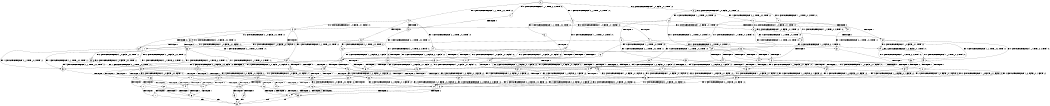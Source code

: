 digraph BCG {
size = "7, 10.5";
center = TRUE;
node [shape = circle];
0 [peripheries = 2];
0 -> 1 [label = "EX !0 !ATOMIC_EXCH_BRANCH (1, +1, TRUE, +0, 2, TRUE) !:0:"];
0 -> 2 [label = "EX !1 !ATOMIC_EXCH_BRANCH (2, +1, TRUE, +0, 2, TRUE) !:0:"];
0 -> 3 [label = "EX !2 !ATOMIC_EXCH_BRANCH (1, +0, FALSE, +0, 1, TRUE) !:0:"];
0 -> 4 [label = "EX !0 !ATOMIC_EXCH_BRANCH (1, +1, TRUE, +0, 2, TRUE) !:0:"];
1 -> 5 [label = "TERMINATE !0"];
2 -> 6 [label = "EX !0 !ATOMIC_EXCH_BRANCH (1, +1, TRUE, +0, 2, TRUE) !:0:"];
2 -> 7 [label = "TERMINATE !1"];
2 -> 8 [label = "EX !2 !ATOMIC_EXCH_BRANCH (1, +0, FALSE, +0, 1, TRUE) !:0:"];
2 -> 9 [label = "EX !0 !ATOMIC_EXCH_BRANCH (1, +1, TRUE, +0, 2, TRUE) !:0:"];
3 -> 10 [label = "EX !0 !ATOMIC_EXCH_BRANCH (1, +1, TRUE, +0, 2, TRUE) !:0:"];
3 -> 11 [label = "EX !1 !ATOMIC_EXCH_BRANCH (2, +1, TRUE, +0, 2, TRUE) !:0:"];
3 -> 12 [label = "EX !0 !ATOMIC_EXCH_BRANCH (1, +1, TRUE, +0, 2, TRUE) !:0:"];
3 -> 3 [label = "EX !2 !ATOMIC_EXCH_BRANCH (1, +0, FALSE, +0, 1, TRUE) !:0:"];
4 -> 5 [label = "TERMINATE !0"];
4 -> 13 [label = "TERMINATE !0"];
4 -> 14 [label = "EX !1 !ATOMIC_EXCH_BRANCH (2, +1, TRUE, +0, 2, TRUE) !:0:"];
4 -> 15 [label = "EX !2 !ATOMIC_EXCH_BRANCH (1, +0, FALSE, +0, 1, FALSE) !:0:"];
5 -> 16 [label = "EX !1 !ATOMIC_EXCH_BRANCH (2, +1, TRUE, +0, 2, TRUE) !:1:"];
6 -> 17 [label = "TERMINATE !0"];
7 -> 18 [label = "EX !0 !ATOMIC_EXCH_BRANCH (1, +1, TRUE, +0, 2, TRUE) !:0:"];
7 -> 19 [label = "EX !2 !ATOMIC_EXCH_BRANCH (1, +0, FALSE, +0, 1, TRUE) !:0:"];
7 -> 20 [label = "EX !0 !ATOMIC_EXCH_BRANCH (1, +1, TRUE, +0, 2, TRUE) !:0:"];
8 -> 21 [label = "EX !0 !ATOMIC_EXCH_BRANCH (1, +1, TRUE, +0, 2, TRUE) !:0:"];
8 -> 22 [label = "TERMINATE !1"];
8 -> 23 [label = "EX !0 !ATOMIC_EXCH_BRANCH (1, +1, TRUE, +0, 2, TRUE) !:0:"];
8 -> 8 [label = "EX !2 !ATOMIC_EXCH_BRANCH (1, +0, FALSE, +0, 1, TRUE) !:0:"];
9 -> 17 [label = "TERMINATE !0"];
9 -> 24 [label = "TERMINATE !1"];
9 -> 25 [label = "TERMINATE !0"];
9 -> 26 [label = "EX !2 !ATOMIC_EXCH_BRANCH (1, +0, FALSE, +0, 1, FALSE) !:0:"];
10 -> 27 [label = "TERMINATE !0"];
11 -> 21 [label = "EX !0 !ATOMIC_EXCH_BRANCH (1, +1, TRUE, +0, 2, TRUE) !:0:"];
11 -> 22 [label = "TERMINATE !1"];
11 -> 23 [label = "EX !0 !ATOMIC_EXCH_BRANCH (1, +1, TRUE, +0, 2, TRUE) !:0:"];
11 -> 8 [label = "EX !2 !ATOMIC_EXCH_BRANCH (1, +0, FALSE, +0, 1, TRUE) !:0:"];
12 -> 27 [label = "TERMINATE !0"];
12 -> 28 [label = "TERMINATE !0"];
12 -> 29 [label = "EX !1 !ATOMIC_EXCH_BRANCH (2, +1, TRUE, +0, 2, TRUE) !:0:"];
12 -> 15 [label = "EX !2 !ATOMIC_EXCH_BRANCH (1, +0, FALSE, +0, 1, FALSE) !:0:"];
13 -> 16 [label = "EX !1 !ATOMIC_EXCH_BRANCH (2, +1, TRUE, +0, 2, TRUE) !:1:"];
13 -> 30 [label = "EX !1 !ATOMIC_EXCH_BRANCH (2, +1, TRUE, +0, 2, TRUE) !:1:"];
13 -> 31 [label = "EX !2 !ATOMIC_EXCH_BRANCH (1, +0, FALSE, +0, 1, FALSE) !:1:"];
14 -> 17 [label = "TERMINATE !0"];
14 -> 24 [label = "TERMINATE !1"];
14 -> 25 [label = "TERMINATE !0"];
14 -> 26 [label = "EX !2 !ATOMIC_EXCH_BRANCH (1, +0, FALSE, +0, 1, FALSE) !:0:"];
15 -> 32 [label = "TERMINATE !0"];
15 -> 33 [label = "TERMINATE !0"];
15 -> 34 [label = "EX !1 !ATOMIC_EXCH_BRANCH (2, +1, TRUE, +0, 2, TRUE) !:0:"];
15 -> 35 [label = "EX !2 !ATOMIC_EXCH_BRANCH (2, +0, FALSE, +0, 2, TRUE) !:0:"];
16 -> 36 [label = "TERMINATE !1"];
17 -> 36 [label = "TERMINATE !1"];
18 -> 37 [label = "TERMINATE !0"];
19 -> 38 [label = "EX !0 !ATOMIC_EXCH_BRANCH (1, +1, TRUE, +0, 2, TRUE) !:0:"];
19 -> 39 [label = "EX !0 !ATOMIC_EXCH_BRANCH (1, +1, TRUE, +0, 2, TRUE) !:0:"];
19 -> 19 [label = "EX !2 !ATOMIC_EXCH_BRANCH (1, +0, FALSE, +0, 1, TRUE) !:0:"];
20 -> 37 [label = "TERMINATE !0"];
20 -> 40 [label = "TERMINATE !0"];
20 -> 41 [label = "EX !2 !ATOMIC_EXCH_BRANCH (1, +0, FALSE, +0, 1, FALSE) !:0:"];
21 -> 42 [label = "TERMINATE !0"];
22 -> 38 [label = "EX !0 !ATOMIC_EXCH_BRANCH (1, +1, TRUE, +0, 2, TRUE) !:0:"];
22 -> 39 [label = "EX !0 !ATOMIC_EXCH_BRANCH (1, +1, TRUE, +0, 2, TRUE) !:0:"];
22 -> 19 [label = "EX !2 !ATOMIC_EXCH_BRANCH (1, +0, FALSE, +0, 1, TRUE) !:0:"];
23 -> 42 [label = "TERMINATE !0"];
23 -> 43 [label = "TERMINATE !1"];
23 -> 44 [label = "TERMINATE !0"];
23 -> 26 [label = "EX !2 !ATOMIC_EXCH_BRANCH (1, +0, FALSE, +0, 1, FALSE) !:0:"];
24 -> 37 [label = "TERMINATE !0"];
24 -> 40 [label = "TERMINATE !0"];
24 -> 41 [label = "EX !2 !ATOMIC_EXCH_BRANCH (1, +0, FALSE, +0, 1, FALSE) !:0:"];
25 -> 36 [label = "TERMINATE !1"];
25 -> 45 [label = "TERMINATE !1"];
25 -> 46 [label = "EX !2 !ATOMIC_EXCH_BRANCH (1, +0, FALSE, +0, 1, FALSE) !:1:"];
26 -> 47 [label = "TERMINATE !0"];
26 -> 48 [label = "TERMINATE !1"];
26 -> 49 [label = "TERMINATE !0"];
26 -> 50 [label = "EX !2 !ATOMIC_EXCH_BRANCH (2, +0, FALSE, +0, 2, FALSE) !:0:"];
27 -> 51 [label = "EX !1 !ATOMIC_EXCH_BRANCH (2, +1, TRUE, +0, 2, TRUE) !:1:"];
28 -> 51 [label = "EX !1 !ATOMIC_EXCH_BRANCH (2, +1, TRUE, +0, 2, TRUE) !:1:"];
28 -> 52 [label = "EX !1 !ATOMIC_EXCH_BRANCH (2, +1, TRUE, +0, 2, TRUE) !:1:"];
28 -> 31 [label = "EX !2 !ATOMIC_EXCH_BRANCH (1, +0, FALSE, +0, 1, FALSE) !:1:"];
29 -> 42 [label = "TERMINATE !0"];
29 -> 43 [label = "TERMINATE !1"];
29 -> 44 [label = "TERMINATE !0"];
29 -> 26 [label = "EX !2 !ATOMIC_EXCH_BRANCH (1, +0, FALSE, +0, 1, FALSE) !:0:"];
30 -> 36 [label = "TERMINATE !1"];
30 -> 45 [label = "TERMINATE !1"];
30 -> 46 [label = "EX !2 !ATOMIC_EXCH_BRANCH (1, +0, FALSE, +0, 1, FALSE) !:1:"];
31 -> 53 [label = "EX !1 !ATOMIC_EXCH_BRANCH (2, +1, TRUE, +0, 2, TRUE) !:1:"];
31 -> 54 [label = "EX !1 !ATOMIC_EXCH_BRANCH (2, +1, TRUE, +0, 2, TRUE) !:1:"];
31 -> 55 [label = "EX !2 !ATOMIC_EXCH_BRANCH (2, +0, FALSE, +0, 2, TRUE) !:1:"];
32 -> 53 [label = "EX !1 !ATOMIC_EXCH_BRANCH (2, +1, TRUE, +0, 2, TRUE) !:1:"];
33 -> 53 [label = "EX !1 !ATOMIC_EXCH_BRANCH (2, +1, TRUE, +0, 2, TRUE) !:1:"];
33 -> 54 [label = "EX !1 !ATOMIC_EXCH_BRANCH (2, +1, TRUE, +0, 2, TRUE) !:1:"];
33 -> 55 [label = "EX !2 !ATOMIC_EXCH_BRANCH (2, +0, FALSE, +0, 2, TRUE) !:1:"];
34 -> 47 [label = "TERMINATE !0"];
34 -> 48 [label = "TERMINATE !1"];
34 -> 49 [label = "TERMINATE !0"];
34 -> 50 [label = "EX !2 !ATOMIC_EXCH_BRANCH (2, +0, FALSE, +0, 2, FALSE) !:0:"];
35 -> 32 [label = "TERMINATE !0"];
35 -> 33 [label = "TERMINATE !0"];
35 -> 34 [label = "EX !1 !ATOMIC_EXCH_BRANCH (2, +1, TRUE, +0, 2, TRUE) !:0:"];
35 -> 35 [label = "EX !2 !ATOMIC_EXCH_BRANCH (2, +0, FALSE, +0, 2, TRUE) !:0:"];
36 -> 56 [label = "EX !2 !ATOMIC_EXCH_BRANCH (1, +0, FALSE, +0, 1, FALSE) !:2:"];
37 -> 56 [label = "EX !2 !ATOMIC_EXCH_BRANCH (1, +0, FALSE, +0, 1, FALSE) !:2:"];
38 -> 57 [label = "TERMINATE !0"];
39 -> 57 [label = "TERMINATE !0"];
39 -> 58 [label = "TERMINATE !0"];
39 -> 41 [label = "EX !2 !ATOMIC_EXCH_BRANCH (1, +0, FALSE, +0, 1, FALSE) !:0:"];
40 -> 56 [label = "EX !2 !ATOMIC_EXCH_BRANCH (1, +0, FALSE, +0, 1, FALSE) !:2:"];
40 -> 59 [label = "EX !2 !ATOMIC_EXCH_BRANCH (1, +0, FALSE, +0, 1, FALSE) !:2:"];
41 -> 60 [label = "TERMINATE !0"];
41 -> 61 [label = "TERMINATE !0"];
41 -> 62 [label = "EX !2 !ATOMIC_EXCH_BRANCH (2, +0, FALSE, +0, 2, FALSE) !:0:"];
42 -> 63 [label = "TERMINATE !1"];
43 -> 57 [label = "TERMINATE !0"];
43 -> 58 [label = "TERMINATE !0"];
43 -> 41 [label = "EX !2 !ATOMIC_EXCH_BRANCH (1, +0, FALSE, +0, 1, FALSE) !:0:"];
44 -> 63 [label = "TERMINATE !1"];
44 -> 64 [label = "TERMINATE !1"];
44 -> 46 [label = "EX !2 !ATOMIC_EXCH_BRANCH (1, +0, FALSE, +0, 1, FALSE) !:1:"];
45 -> 56 [label = "EX !2 !ATOMIC_EXCH_BRANCH (1, +0, FALSE, +0, 1, FALSE) !:2:"];
45 -> 59 [label = "EX !2 !ATOMIC_EXCH_BRANCH (1, +0, FALSE, +0, 1, FALSE) !:2:"];
46 -> 65 [label = "TERMINATE !1"];
46 -> 66 [label = "TERMINATE !1"];
46 -> 67 [label = "EX !2 !ATOMIC_EXCH_BRANCH (2, +0, FALSE, +0, 2, FALSE) !:1:"];
47 -> 65 [label = "TERMINATE !1"];
48 -> 60 [label = "TERMINATE !0"];
48 -> 61 [label = "TERMINATE !0"];
48 -> 62 [label = "EX !2 !ATOMIC_EXCH_BRANCH (2, +0, FALSE, +0, 2, FALSE) !:0:"];
49 -> 65 [label = "TERMINATE !1"];
49 -> 66 [label = "TERMINATE !1"];
49 -> 67 [label = "EX !2 !ATOMIC_EXCH_BRANCH (2, +0, FALSE, +0, 2, FALSE) !:1:"];
50 -> 68 [label = "TERMINATE !0"];
50 -> 69 [label = "TERMINATE !1"];
50 -> 70 [label = "TERMINATE !2"];
50 -> 71 [label = "TERMINATE !0"];
51 -> 63 [label = "TERMINATE !1"];
52 -> 63 [label = "TERMINATE !1"];
52 -> 64 [label = "TERMINATE !1"];
52 -> 46 [label = "EX !2 !ATOMIC_EXCH_BRANCH (1, +0, FALSE, +0, 1, FALSE) !:1:"];
53 -> 65 [label = "TERMINATE !1"];
54 -> 65 [label = "TERMINATE !1"];
54 -> 66 [label = "TERMINATE !1"];
54 -> 67 [label = "EX !2 !ATOMIC_EXCH_BRANCH (2, +0, FALSE, +0, 2, FALSE) !:1:"];
55 -> 53 [label = "EX !1 !ATOMIC_EXCH_BRANCH (2, +1, TRUE, +0, 2, TRUE) !:1:"];
55 -> 54 [label = "EX !1 !ATOMIC_EXCH_BRANCH (2, +1, TRUE, +0, 2, TRUE) !:1:"];
55 -> 55 [label = "EX !2 !ATOMIC_EXCH_BRANCH (2, +0, FALSE, +0, 2, TRUE) !:1:"];
56 -> 72 [label = "EX !2 !ATOMIC_EXCH_BRANCH (2, +0, FALSE, +0, 2, FALSE) !:2:"];
57 -> 56 [label = "EX !2 !ATOMIC_EXCH_BRANCH (1, +0, FALSE, +0, 1, FALSE) !:2:"];
58 -> 56 [label = "EX !2 !ATOMIC_EXCH_BRANCH (1, +0, FALSE, +0, 1, FALSE) !:2:"];
58 -> 59 [label = "EX !2 !ATOMIC_EXCH_BRANCH (1, +0, FALSE, +0, 1, FALSE) !:2:"];
59 -> 72 [label = "EX !2 !ATOMIC_EXCH_BRANCH (2, +0, FALSE, +0, 2, FALSE) !:2:"];
59 -> 73 [label = "EX !2 !ATOMIC_EXCH_BRANCH (2, +0, FALSE, +0, 2, FALSE) !:2:"];
60 -> 72 [label = "EX !2 !ATOMIC_EXCH_BRANCH (2, +0, FALSE, +0, 2, FALSE) !:2:"];
61 -> 72 [label = "EX !2 !ATOMIC_EXCH_BRANCH (2, +0, FALSE, +0, 2, FALSE) !:2:"];
61 -> 73 [label = "EX !2 !ATOMIC_EXCH_BRANCH (2, +0, FALSE, +0, 2, FALSE) !:2:"];
62 -> 74 [label = "TERMINATE !0"];
62 -> 75 [label = "TERMINATE !2"];
62 -> 76 [label = "TERMINATE !0"];
63 -> 56 [label = "EX !2 !ATOMIC_EXCH_BRANCH (1, +0, FALSE, +0, 1, FALSE) !:2:"];
64 -> 56 [label = "EX !2 !ATOMIC_EXCH_BRANCH (1, +0, FALSE, +0, 1, FALSE) !:2:"];
64 -> 59 [label = "EX !2 !ATOMIC_EXCH_BRANCH (1, +0, FALSE, +0, 1, FALSE) !:2:"];
65 -> 72 [label = "EX !2 !ATOMIC_EXCH_BRANCH (2, +0, FALSE, +0, 2, FALSE) !:2:"];
66 -> 72 [label = "EX !2 !ATOMIC_EXCH_BRANCH (2, +0, FALSE, +0, 2, FALSE) !:2:"];
66 -> 73 [label = "EX !2 !ATOMIC_EXCH_BRANCH (2, +0, FALSE, +0, 2, FALSE) !:2:"];
67 -> 77 [label = "TERMINATE !2"];
67 -> 78 [label = "TERMINATE !1"];
67 -> 79 [label = "TERMINATE !2"];
68 -> 77 [label = "TERMINATE !2"];
69 -> 74 [label = "TERMINATE !0"];
69 -> 75 [label = "TERMINATE !2"];
69 -> 76 [label = "TERMINATE !0"];
70 -> 80 [label = "TERMINATE !0"];
70 -> 75 [label = "TERMINATE !1"];
70 -> 81 [label = "TERMINATE !0"];
71 -> 77 [label = "TERMINATE !2"];
71 -> 78 [label = "TERMINATE !1"];
71 -> 79 [label = "TERMINATE !2"];
72 -> 82 [label = "TERMINATE !2"];
73 -> 82 [label = "TERMINATE !2"];
73 -> 83 [label = "TERMINATE !2"];
74 -> 82 [label = "TERMINATE !2"];
75 -> 84 [label = "TERMINATE !0"];
75 -> 85 [label = "TERMINATE !0"];
76 -> 82 [label = "TERMINATE !2"];
76 -> 83 [label = "TERMINATE !2"];
77 -> 86 [label = "TERMINATE !1"];
78 -> 82 [label = "TERMINATE !2"];
78 -> 83 [label = "TERMINATE !2"];
79 -> 86 [label = "TERMINATE !1"];
79 -> 87 [label = "TERMINATE !1"];
80 -> 86 [label = "TERMINATE !1"];
81 -> 86 [label = "TERMINATE !1"];
81 -> 87 [label = "TERMINATE !1"];
82 -> 88 [label = "exit"];
83 -> 88 [label = "exit"];
84 -> 88 [label = "exit"];
85 -> 88 [label = "exit"];
86 -> 88 [label = "exit"];
87 -> 88 [label = "exit"];
}
